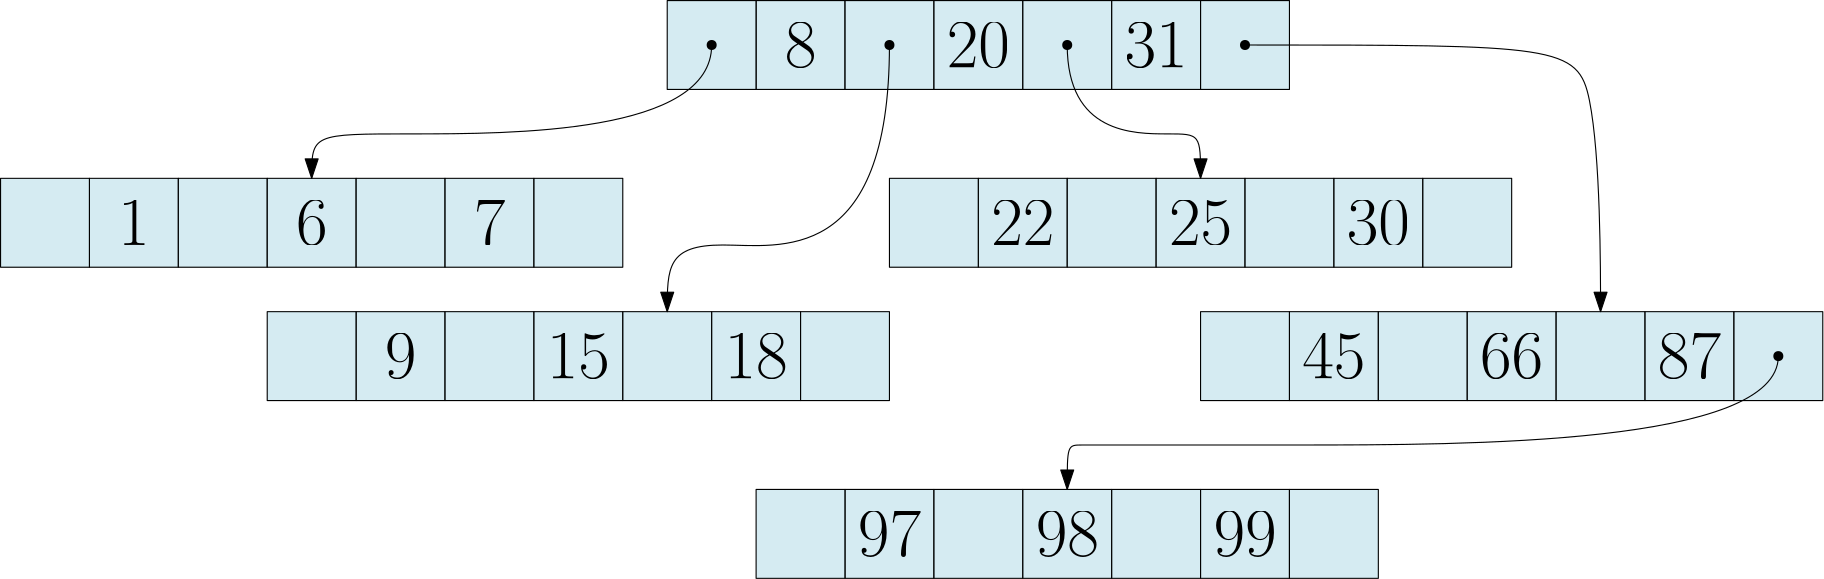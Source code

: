 <?xml version="1.0"?>
<!DOCTYPE ipe SYSTEM "ipe.dtd">
<ipe version="70218" creator="Ipe 7.2.28">
<info created="D:20231210184249" modified="D:20231210190705"/>
<ipestyle name="basic">
<symbol name="arrow/arc(spx)">
<path stroke="sym-stroke" fill="sym-stroke" pen="sym-pen">
0 0 m
-1 0.333 l
-1 -0.333 l
h
</path>
</symbol>
<symbol name="arrow/farc(spx)">
<path stroke="sym-stroke" fill="white" pen="sym-pen">
0 0 m
-1 0.333 l
-1 -0.333 l
h
</path>
</symbol>
<symbol name="arrow/ptarc(spx)">
<path stroke="sym-stroke" fill="sym-stroke" pen="sym-pen">
0 0 m
-1 0.333 l
-0.8 0 l
-1 -0.333 l
h
</path>
</symbol>
<symbol name="arrow/fptarc(spx)">
<path stroke="sym-stroke" fill="white" pen="sym-pen">
0 0 m
-1 0.333 l
-0.8 0 l
-1 -0.333 l
h
</path>
</symbol>
<symbol name="mark/circle(sx)" transformations="translations">
<path fill="sym-stroke">
0.6 0 0 0.6 0 0 e
0.4 0 0 0.4 0 0 e
</path>
</symbol>
<symbol name="mark/disk(sx)" transformations="translations">
<path fill="sym-stroke">
0.6 0 0 0.6 0 0 e
</path>
</symbol>
<symbol name="mark/fdisk(sfx)" transformations="translations">
<group>
<path fill="sym-fill">
0.5 0 0 0.5 0 0 e
</path>
<path fill="sym-stroke" fillrule="eofill">
0.6 0 0 0.6 0 0 e
0.4 0 0 0.4 0 0 e
</path>
</group>
</symbol>
<symbol name="mark/box(sx)" transformations="translations">
<path fill="sym-stroke" fillrule="eofill">
-0.6 -0.6 m
0.6 -0.6 l
0.6 0.6 l
-0.6 0.6 l
h
-0.4 -0.4 m
0.4 -0.4 l
0.4 0.4 l
-0.4 0.4 l
h
</path>
</symbol>
<symbol name="mark/square(sx)" transformations="translations">
<path fill="sym-stroke">
-0.6 -0.6 m
0.6 -0.6 l
0.6 0.6 l
-0.6 0.6 l
h
</path>
</symbol>
<symbol name="mark/fsquare(sfx)" transformations="translations">
<group>
<path fill="sym-fill">
-0.5 -0.5 m
0.5 -0.5 l
0.5 0.5 l
-0.5 0.5 l
h
</path>
<path fill="sym-stroke" fillrule="eofill">
-0.6 -0.6 m
0.6 -0.6 l
0.6 0.6 l
-0.6 0.6 l
h
-0.4 -0.4 m
0.4 -0.4 l
0.4 0.4 l
-0.4 0.4 l
h
</path>
</group>
</symbol>
<symbol name="mark/cross(sx)" transformations="translations">
<group>
<path fill="sym-stroke">
-0.43 -0.57 m
0.57 0.43 l
0.43 0.57 l
-0.57 -0.43 l
h
</path>
<path fill="sym-stroke">
-0.43 0.57 m
0.57 -0.43 l
0.43 -0.57 l
-0.57 0.43 l
h
</path>
</group>
</symbol>
<symbol name="arrow/fnormal(spx)">
<path stroke="sym-stroke" fill="white" pen="sym-pen">
0 0 m
-1 0.333 l
-1 -0.333 l
h
</path>
</symbol>
<symbol name="arrow/pointed(spx)">
<path stroke="sym-stroke" fill="sym-stroke" pen="sym-pen">
0 0 m
-1 0.333 l
-0.8 0 l
-1 -0.333 l
h
</path>
</symbol>
<symbol name="arrow/fpointed(spx)">
<path stroke="sym-stroke" fill="white" pen="sym-pen">
0 0 m
-1 0.333 l
-0.8 0 l
-1 -0.333 l
h
</path>
</symbol>
<symbol name="arrow/linear(spx)">
<path stroke="sym-stroke" pen="sym-pen">
-1 0.333 m
0 0 l
-1 -0.333 l
</path>
</symbol>
<symbol name="arrow/fdouble(spx)">
<path stroke="sym-stroke" fill="white" pen="sym-pen">
0 0 m
-1 0.333 l
-1 -0.333 l
h
-1 0 m
-2 0.333 l
-2 -0.333 l
h
</path>
</symbol>
<symbol name="arrow/double(spx)">
<path stroke="sym-stroke" fill="sym-stroke" pen="sym-pen">
0 0 m
-1 0.333 l
-1 -0.333 l
h
-1 0 m
-2 0.333 l
-2 -0.333 l
h
</path>
</symbol>
<symbol name="arrow/mid-normal(spx)">
<path stroke="sym-stroke" fill="sym-stroke" pen="sym-pen">
0.5 0 m
-0.5 0.333 l
-0.5 -0.333 l
h
</path>
</symbol>
<symbol name="arrow/mid-fnormal(spx)">
<path stroke="sym-stroke" fill="white" pen="sym-pen">
0.5 0 m
-0.5 0.333 l
-0.5 -0.333 l
h
</path>
</symbol>
<symbol name="arrow/mid-pointed(spx)">
<path stroke="sym-stroke" fill="sym-stroke" pen="sym-pen">
0.5 0 m
-0.5 0.333 l
-0.3 0 l
-0.5 -0.333 l
h
</path>
</symbol>
<symbol name="arrow/mid-fpointed(spx)">
<path stroke="sym-stroke" fill="white" pen="sym-pen">
0.5 0 m
-0.5 0.333 l
-0.3 0 l
-0.5 -0.333 l
h
</path>
</symbol>
<symbol name="arrow/mid-double(spx)">
<path stroke="sym-stroke" fill="sym-stroke" pen="sym-pen">
1 0 m
0 0.333 l
0 -0.333 l
h
0 0 m
-1 0.333 l
-1 -0.333 l
h
</path>
</symbol>
<symbol name="arrow/mid-fdouble(spx)">
<path stroke="sym-stroke" fill="white" pen="sym-pen">
1 0 m
0 0.333 l
0 -0.333 l
h
0 0 m
-1 0.333 l
-1 -0.333 l
h
</path>
</symbol>
<anglesize name="22.5 deg" value="22.5"/>
<anglesize name="30 deg" value="30"/>
<anglesize name="45 deg" value="45"/>
<anglesize name="60 deg" value="60"/>
<anglesize name="90 deg" value="90"/>
<arrowsize name="large" value="10"/>
<arrowsize name="small" value="5"/>
<arrowsize name="tiny" value="3"/>
<color name="blue" value="0 0 1"/>
<color name="brown" value="0.647 0.165 0.165"/>
<color name="darkblue" value="0 0 0.545"/>
<color name="darkcyan" value="0 0.545 0.545"/>
<color name="darkgray" value="0.663"/>
<color name="darkgreen" value="0 0.392 0"/>
<color name="darkmagenta" value="0.545 0 0.545"/>
<color name="darkorange" value="1 0.549 0"/>
<color name="darkred" value="0.545 0 0"/>
<color name="gold" value="1 0.843 0"/>
<color name="gray" value="0.745"/>
<color name="green" value="0 1 0"/>
<color name="lightblue" value="0.678 0.847 0.902"/>
<color name="lightcyan" value="0.878 1 1"/>
<color name="lightgray" value="0.827"/>
<color name="lightgreen" value="0.565 0.933 0.565"/>
<color name="lightyellow" value="1 1 0.878"/>
<color name="navy" value="0 0 0.502"/>
<color name="orange" value="1 0.647 0"/>
<color name="pink" value="1 0.753 0.796"/>
<color name="purple" value="0.627 0.125 0.941"/>
<color name="red" value="1 0 0"/>
<color name="seagreen" value="0.18 0.545 0.341"/>
<color name="turquoise" value="0.251 0.878 0.816"/>
<color name="violet" value="0.933 0.51 0.933"/>
<color name="yellow" value="1 1 0"/>
<dashstyle name="dash dot dotted" value="[4 2 1 2 1 2] 0"/>
<dashstyle name="dash dotted" value="[4 2 1 2] 0"/>
<dashstyle name="dashed" value="[4] 0"/>
<dashstyle name="dotted" value="[1 3] 0"/>
<gridsize name="10 pts (~3.5 mm)" value="10"/>
<gridsize name="14 pts (~5 mm)" value="14"/>
<gridsize name="16 pts (~6 mm)" value="16"/>
<gridsize name="20 pts (~7 mm)" value="20"/>
<gridsize name="28 pts (~10 mm)" value="28"/>
<gridsize name="32 pts (~12 mm)" value="32"/>
<gridsize name="4 pts" value="4"/>
<gridsize name="56 pts (~20 mm)" value="56"/>
<gridsize name="8 pts (~3 mm)" value="8"/>
<opacity name="10%" value="0.1"/>
<opacity name="30%" value="0.3"/>
<opacity name="50%" value="0.5"/>
<opacity name="75%" value="0.75"/>
<pen name="fat" value="1.2"/>
<pen name="heavier" value="0.8"/>
<pen name="ultrafat" value="2"/>
<symbolsize name="large" value="5"/>
<symbolsize name="small" value="2"/>
<symbolsize name="tiny" value="1.1"/>
<textsize name="Huge" value="\Huge"/>
<textsize name="LARGE" value="\LARGE"/>
<textsize name="Large" value="\Large"/>
<textsize name="footnote" value="\footnotesize"/>
<textsize name="huge" value="\huge"/>
<textsize name="large" value="\large"/>
<textsize name="script" value="\scriptsize"/>
<textsize name="small" value="\small"/>
<textsize name="tiny" value="\tiny"/>
<textstyle name="center" begin="\begin{center}" end="\end{center}"/>
<textstyle name="item" begin="\begin{itemize}\item{}" end="\end{itemize}"/>
<textstyle name="itemize" begin="\begin{itemize}" end="\end{itemize}"/>
<tiling name="falling" angle="-60" step="4" width="1"/>
<tiling name="rising" angle="30" step="4" width="1"/>
</ipestyle>
<page>
<layer name="alpha"/>
<view layers="alpha" active="alpha"/>
<path layer="alpha" matrix="1 0 0 1 16 80" stroke="black" fill="lightblue" opacity="50%" stroke-opacity="opaque">
176 736 m
176 704 l
208 704 l
208 736 l
h
</path>
<text matrix="1 0 0 1 16 80" transformations="translations" pos="192 720" stroke="black" type="label" width="11.368" height="15.978" depth="0" halign="center" valign="center" size="Huge" style="math">8</text>
<path matrix="1 0 0 1 48 80" stroke="black" fill="lightblue" opacity="50%" stroke-opacity="opaque">
176 736 m
176 704 l
208 704 l
208 736 l
h
</path>
<path matrix="1 0 0 1 80 80" stroke="black" fill="lightblue" opacity="50%" stroke-opacity="opaque">
176 736 m
176 704 l
208 704 l
208 736 l
h
</path>
<text matrix="1 0 0 1 80 80" transformations="translations" pos="192 720" stroke="black" type="label" width="22.736" height="15.978" depth="0" halign="center" valign="center" size="Huge" style="math">20</text>
<path matrix="1 0 0 1 112 80" stroke="black" fill="lightblue" opacity="50%" stroke-opacity="opaque">
176 736 m
176 704 l
208 704 l
208 736 l
h
</path>
<path matrix="1 0 0 1 144 80" stroke="black" fill="lightblue" opacity="50%" stroke-opacity="opaque">
176 736 m
176 704 l
208 704 l
208 736 l
h
</path>
<path matrix="1 0 0 1 176 80" stroke="black" fill="lightblue" opacity="50%" stroke-opacity="opaque">
176 736 m
176 704 l
208 704 l
208 736 l
h
</path>
<text matrix="1 0 0 1 144 80" transformations="translations" pos="192 720" stroke="black" type="label" width="22.736" height="15.978" depth="0" halign="center" valign="center" size="Huge" style="math">31</text>
<path matrix="1 0 0 1 -16 80" stroke="black" fill="lightblue" opacity="50%" stroke-opacity="opaque">
176 736 m
176 704 l
208 704 l
208 736 l
h
</path>
<path matrix="1 0 0 1 -224 16" stroke="black" fill="lightblue" opacity="50%" stroke-opacity="opaque">
176 736 m
176 704 l
208 704 l
208 736 l
h
</path>
<text matrix="1 0 0 1 -224 16" transformations="translations" pos="192 720" stroke="black" type="label" width="11.368" height="15.978" depth="0" halign="center" valign="center" size="Huge" style="math">1</text>
<path matrix="1 0 0 1 -192 16" stroke="black" fill="lightblue" opacity="50%" stroke-opacity="opaque">
176 736 m
176 704 l
208 704 l
208 736 l
h
</path>
<path matrix="1 0 0 1 -160 16" stroke="black" fill="lightblue" opacity="50%" stroke-opacity="opaque">
176 736 m
176 704 l
208 704 l
208 736 l
h
</path>
<text matrix="1 0 0 1 -160 16" transformations="translations" pos="192 720" stroke="black" type="label" width="11.368" height="15.978" depth="0" halign="center" valign="center" size="Huge" style="math">6</text>
<path matrix="1 0 0 1 -128 16" stroke="black" fill="lightblue" opacity="50%" stroke-opacity="opaque">
176 736 m
176 704 l
208 704 l
208 736 l
h
</path>
<path matrix="1 0 0 1 -96 16" stroke="black" fill="lightblue" opacity="50%" stroke-opacity="opaque">
176 736 m
176 704 l
208 704 l
208 736 l
h
</path>
<path matrix="1 0 0 1 -64 16" stroke="black" fill="lightblue" opacity="50%" stroke-opacity="opaque">
176 736 m
176 704 l
208 704 l
208 736 l
h
</path>
<text matrix="1 0 0 1 -96 16" transformations="translations" pos="192 720" stroke="black" type="label" width="11.368" height="15.978" depth="0" halign="center" valign="center" size="Huge" style="math">7</text>
<path matrix="1 0 0 1 -256 16" stroke="black" fill="lightblue" opacity="50%" stroke-opacity="opaque">
176 736 m
176 704 l
208 704 l
208 736 l
h
</path>
<path matrix="1 0 0 1 -128 -32" stroke="black" fill="lightblue" opacity="50%" stroke-opacity="opaque">
176 736 m
176 704 l
208 704 l
208 736 l
h
</path>
<text matrix="1 0 0 1 -128 -32" transformations="translations" pos="192 720" stroke="black" type="label" width="11.368" height="15.978" depth="0" halign="center" valign="center" size="Huge" style="math">9</text>
<path matrix="1 0 0 1 -96 -32" stroke="black" fill="lightblue" opacity="50%" stroke-opacity="opaque">
176 736 m
176 704 l
208 704 l
208 736 l
h
</path>
<path matrix="1 0 0 1 -64 -32" stroke="black" fill="lightblue" opacity="50%" stroke-opacity="opaque">
176 736 m
176 704 l
208 704 l
208 736 l
h
</path>
<text matrix="1 0 0 1 -64 -32" transformations="translations" pos="192 720" stroke="black" type="label" width="22.736" height="15.978" depth="0" halign="center" valign="center" size="Huge" style="math">15</text>
<path matrix="1 0 0 1 -32 -32" stroke="black" fill="lightblue" opacity="50%" stroke-opacity="opaque">
176 736 m
176 704 l
208 704 l
208 736 l
h
</path>
<path matrix="1 0 0 1 0 -32" stroke="black" fill="lightblue" opacity="50%" stroke-opacity="opaque">
176 736 m
176 704 l
208 704 l
208 736 l
h
</path>
<path matrix="1 0 0 1 32 -32" stroke="black" fill="lightblue" opacity="50%" stroke-opacity="opaque">
176 736 m
176 704 l
208 704 l
208 736 l
h
</path>
<text matrix="1 0 0 1 0 -32" transformations="translations" pos="192 720" stroke="black" type="label" width="22.736" height="15.978" depth="0" halign="center" valign="center" size="Huge" style="math">18</text>
<path matrix="1 0 0 1 -160 -32" stroke="black" fill="lightblue" opacity="50%" stroke-opacity="opaque">
176 736 m
176 704 l
208 704 l
208 736 l
h
</path>
<path matrix="1 0 0 1 96 16" stroke="black" fill="lightblue" opacity="50%" stroke-opacity="opaque">
176 736 m
176 704 l
208 704 l
208 736 l
h
</path>
<text matrix="1 0 0 1 96 16" transformations="translations" pos="192 720" stroke="black" type="label" width="22.736" height="15.978" depth="0" halign="center" valign="center" size="Huge" style="math">22</text>
<path matrix="1 0 0 1 128 16" stroke="black" fill="lightblue" opacity="50%" stroke-opacity="opaque">
176 736 m
176 704 l
208 704 l
208 736 l
h
</path>
<path matrix="1 0 0 1 160 16" stroke="black" fill="lightblue" opacity="50%" stroke-opacity="opaque">
176 736 m
176 704 l
208 704 l
208 736 l
h
</path>
<text matrix="1 0 0 1 160 16" transformations="translations" pos="192 720" stroke="black" type="label" width="22.736" height="15.978" depth="0" halign="center" valign="center" size="Huge" style="math">25</text>
<path matrix="1 0 0 1 192 16" stroke="black" fill="lightblue" opacity="50%" stroke-opacity="opaque">
176 736 m
176 704 l
208 704 l
208 736 l
h
</path>
<path matrix="1 0 0 1 224 16" stroke="black" fill="lightblue" opacity="50%" stroke-opacity="opaque">
176 736 m
176 704 l
208 704 l
208 736 l
h
</path>
<path matrix="1 0 0 1 256 16" stroke="black" fill="lightblue" opacity="50%" stroke-opacity="opaque">
176 736 m
176 704 l
208 704 l
208 736 l
h
</path>
<text matrix="1 0 0 1 224 16" transformations="translations" pos="192 720" stroke="black" type="label" width="22.736" height="15.978" depth="0" halign="center" valign="center" size="Huge" style="math">30</text>
<path matrix="1 0 0 1 64 16" stroke="black" fill="lightblue" opacity="50%" stroke-opacity="opaque">
176 736 m
176 704 l
208 704 l
208 736 l
h
</path>
<use name="mark/disk(sx)" pos="176 800" size="normal" stroke="black"/>
<use name="mark/disk(sx)" pos="240 800" size="normal" stroke="black"/>
<use name="mark/disk(sx)" pos="304 800" size="normal" stroke="black"/>
<use name="mark/disk(sx)" pos="368 800" size="normal" stroke="black"/>
<path stroke="black" arrow="normal/normal" opacity="50%" stroke-opacity="opaque">
176 800 m
176 768
32 768
32 768
32 752 c
</path>
<path stroke="black" arrow="normal/normal" opacity="50%" stroke-opacity="opaque">
240 800 m
240 720
160 736
160 720
160 704 c
</path>
<path matrix="1 0 0 1 208 -32" stroke="black" fill="lightblue" opacity="50%" stroke-opacity="opaque">
176 736 m
176 704 l
208 704 l
208 736 l
h
</path>
<text matrix="1 0 0 1 208 -32" transformations="translations" pos="192 720" stroke="black" type="label" width="22.736" height="15.978" depth="0" halign="center" valign="center" size="Huge" style="math">45</text>
<path matrix="1 0 0 1 240 -32" stroke="black" fill="lightblue" opacity="50%" stroke-opacity="opaque">
176 736 m
176 704 l
208 704 l
208 736 l
h
</path>
<path matrix="1 0 0 1 272 -32" stroke="black" fill="lightblue" opacity="50%" stroke-opacity="opaque">
176 736 m
176 704 l
208 704 l
208 736 l
h
</path>
<text matrix="1 0 0 1 272 -32" transformations="translations" pos="192 720" stroke="black" type="label" width="22.736" height="15.978" depth="0" halign="center" valign="center" size="Huge" style="math">66</text>
<path matrix="1 0 0 1 304 -32" stroke="black" fill="lightblue" opacity="50%" stroke-opacity="opaque">
176 736 m
176 704 l
208 704 l
208 736 l
h
</path>
<path matrix="1 0 0 1 336 -32" stroke="black" fill="lightblue" opacity="50%" stroke-opacity="opaque">
176 736 m
176 704 l
208 704 l
208 736 l
h
</path>
<path matrix="1 0 0 1 368 -32" stroke="black" fill="lightblue" opacity="50%" stroke-opacity="opaque">
176 736 m
176 704 l
208 704 l
208 736 l
h
</path>
<text matrix="1 0 0 1 336 -32" transformations="translations" pos="192 720" stroke="black" type="label" width="22.736" height="15.978" depth="0" halign="center" valign="center" size="Huge" style="math">87</text>
<path matrix="1 0 0 1 176 -32" stroke="black" fill="lightblue" opacity="50%" stroke-opacity="opaque">
176 736 m
176 704 l
208 704 l
208 736 l
h
</path>
<path stroke="black" arrow="normal/normal" opacity="50%" stroke-opacity="opaque">
304 800 m
304 768
352 768
352 768
352 752 c
</path>
<path stroke="black" arrow="normal/normal" opacity="50%" stroke-opacity="opaque">
368 800 m
480 800
496 800
496 720
496 704 c
</path>
<path matrix="1 0 0 1 48 -96" stroke="black" fill="lightblue" opacity="50%" stroke-opacity="opaque">
176 736 m
176 704 l
208 704 l
208 736 l
h
</path>
<text matrix="1 0 0 1 48 -96" transformations="translations" pos="192 720" stroke="black" type="label" width="22.736" height="15.978" depth="0" halign="center" valign="center" size="Huge" style="math">97</text>
<path matrix="1 0 0 1 80 -96" stroke="black" fill="lightblue" opacity="50%" stroke-opacity="opaque">
176 736 m
176 704 l
208 704 l
208 736 l
h
</path>
<path matrix="1 0 0 1 112 -96" stroke="black" fill="lightblue" opacity="50%" stroke-opacity="opaque">
176 736 m
176 704 l
208 704 l
208 736 l
h
</path>
<text matrix="1 0 0 1 112 -96" transformations="translations" pos="192 720" stroke="black" type="label" width="22.736" height="15.978" depth="0" halign="center" valign="center" size="Huge" style="math">98</text>
<path matrix="1 0 0 1 144 -96" stroke="black" fill="lightblue" opacity="50%" stroke-opacity="opaque">
176 736 m
176 704 l
208 704 l
208 736 l
h
</path>
<path matrix="1 0 0 1 176 -96" stroke="black" fill="lightblue" opacity="50%" stroke-opacity="opaque">
176 736 m
176 704 l
208 704 l
208 736 l
h
</path>
<path matrix="1 0 0 1 208 -96" stroke="black" fill="lightblue" opacity="50%" stroke-opacity="opaque">
176 736 m
176 704 l
208 704 l
208 736 l
h
</path>
<text matrix="1 0 0 1 176 -96" transformations="translations" pos="192 720" stroke="black" type="label" width="22.736" height="15.978" depth="0" halign="center" valign="center" size="Huge" style="math">99</text>
<path matrix="1 0 0 1 16 -96" stroke="black" fill="lightblue" opacity="50%" stroke-opacity="opaque">
176 736 m
176 704 l
208 704 l
208 736 l
h
</path>
<use name="mark/disk(sx)" pos="560 688" size="normal" stroke="black"/>
<path stroke="black" arrow="normal/normal" opacity="50%" stroke-opacity="opaque">
560 688 m
560 656
336 656
304 656
304 656
304 640 c
</path>
</page>
</ipe>
